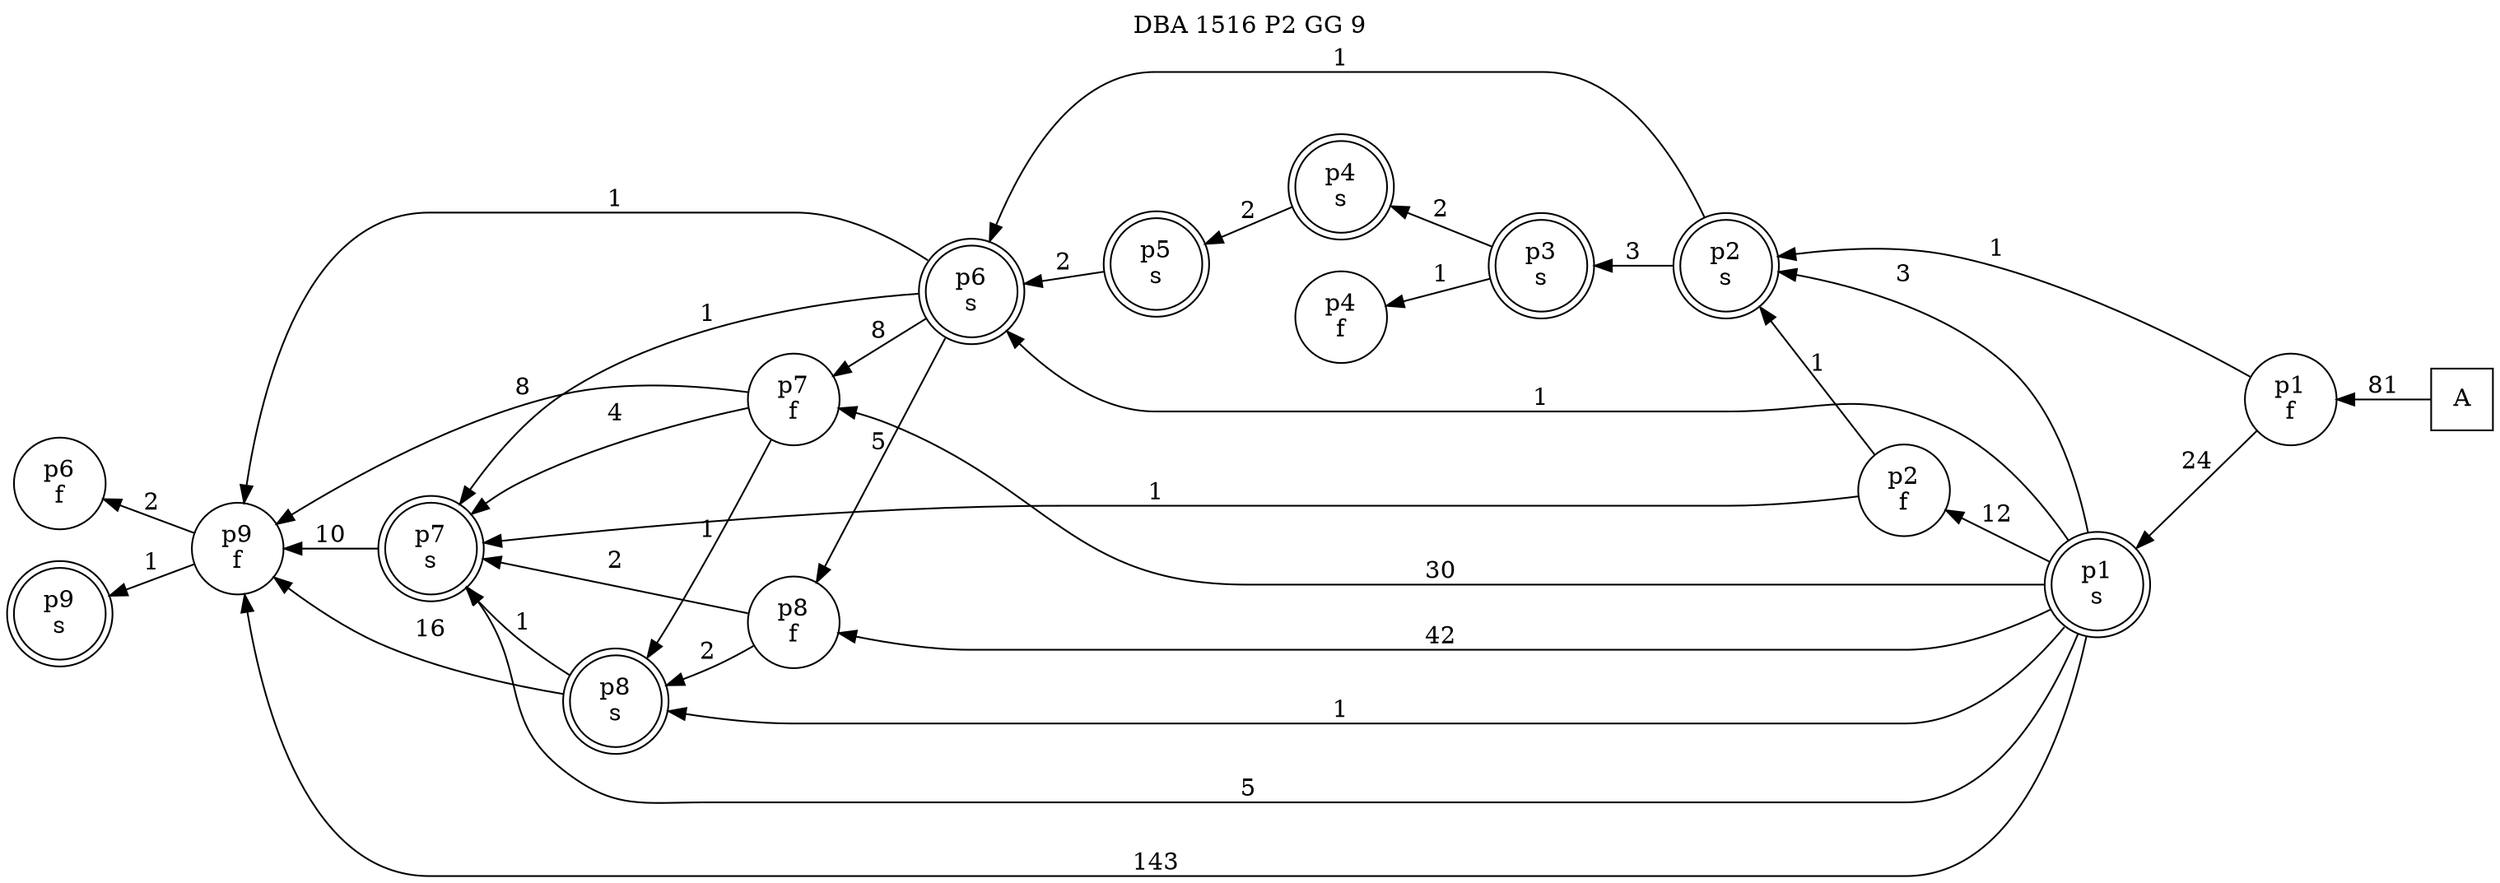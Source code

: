 digraph DBA_1516_P2_GG_9_GOOD {
labelloc="tl"
label= " DBA 1516 P2 GG 9 "
rankdir="RL";
"A" [shape="square" label="A"]
"p1_f" [shape="circle" label="p1
f"]
"p1_s" [shape="doublecircle" label="p1
s"]
"p2_f" [shape="circle" label="p2
f"]
"p2_s" [shape="doublecircle" label="p2
s"]
"p3_s" [shape="doublecircle" label="p3
s"]
"p4_s" [shape="doublecircle" label="p4
s"]
"p5_s" [shape="doublecircle" label="p5
s"]
"p6_s" [shape="doublecircle" label="p6
s"]
"p7_f" [shape="circle" label="p7
f"]
"p8_s" [shape="doublecircle" label="p8
s"]
"p9_f" [shape="circle" label="p9
f"]
"p7_s" [shape="doublecircle" label="p7
s"]
"p6_f" [shape="circle" label="p6
f"]
"p8_f" [shape="circle" label="p8
f"]
"p4_f" [shape="circle" label="p4
f"]
"p9_s" [shape="doublecircle" label="p9
s"]
"A" -> "p1_f" [ label=81]
"p1_f" -> "p1_s" [ label=24]
"p1_f" -> "p2_s" [ label=1]
"p1_s" -> "p2_f" [ label=12]
"p1_s" -> "p2_s" [ label=3]
"p1_s" -> "p6_s" [ label=1]
"p1_s" -> "p7_f" [ label=30]
"p1_s" -> "p8_s" [ label=1]
"p1_s" -> "p9_f" [ label=143]
"p1_s" -> "p7_s" [ label=5]
"p1_s" -> "p8_f" [ label=42]
"p2_f" -> "p2_s" [ label=1]
"p2_f" -> "p7_s" [ label=1]
"p2_s" -> "p3_s" [ label=3]
"p2_s" -> "p6_s" [ label=1]
"p3_s" -> "p4_s" [ label=2]
"p3_s" -> "p4_f" [ label=1]
"p4_s" -> "p5_s" [ label=2]
"p5_s" -> "p6_s" [ label=2]
"p6_s" -> "p7_f" [ label=8]
"p6_s" -> "p9_f" [ label=1]
"p6_s" -> "p7_s" [ label=1]
"p6_s" -> "p8_f" [ label=5]
"p7_f" -> "p8_s" [ label=1]
"p7_f" -> "p9_f" [ label=8]
"p7_f" -> "p7_s" [ label=4]
"p8_s" -> "p9_f" [ label=16]
"p8_s" -> "p7_s" [ label=1]
"p9_f" -> "p6_f" [ label=2]
"p9_f" -> "p9_s" [ label=1]
"p7_s" -> "p9_f" [ label=10]
"p8_f" -> "p8_s" [ label=2]
"p8_f" -> "p7_s" [ label=2]
}
